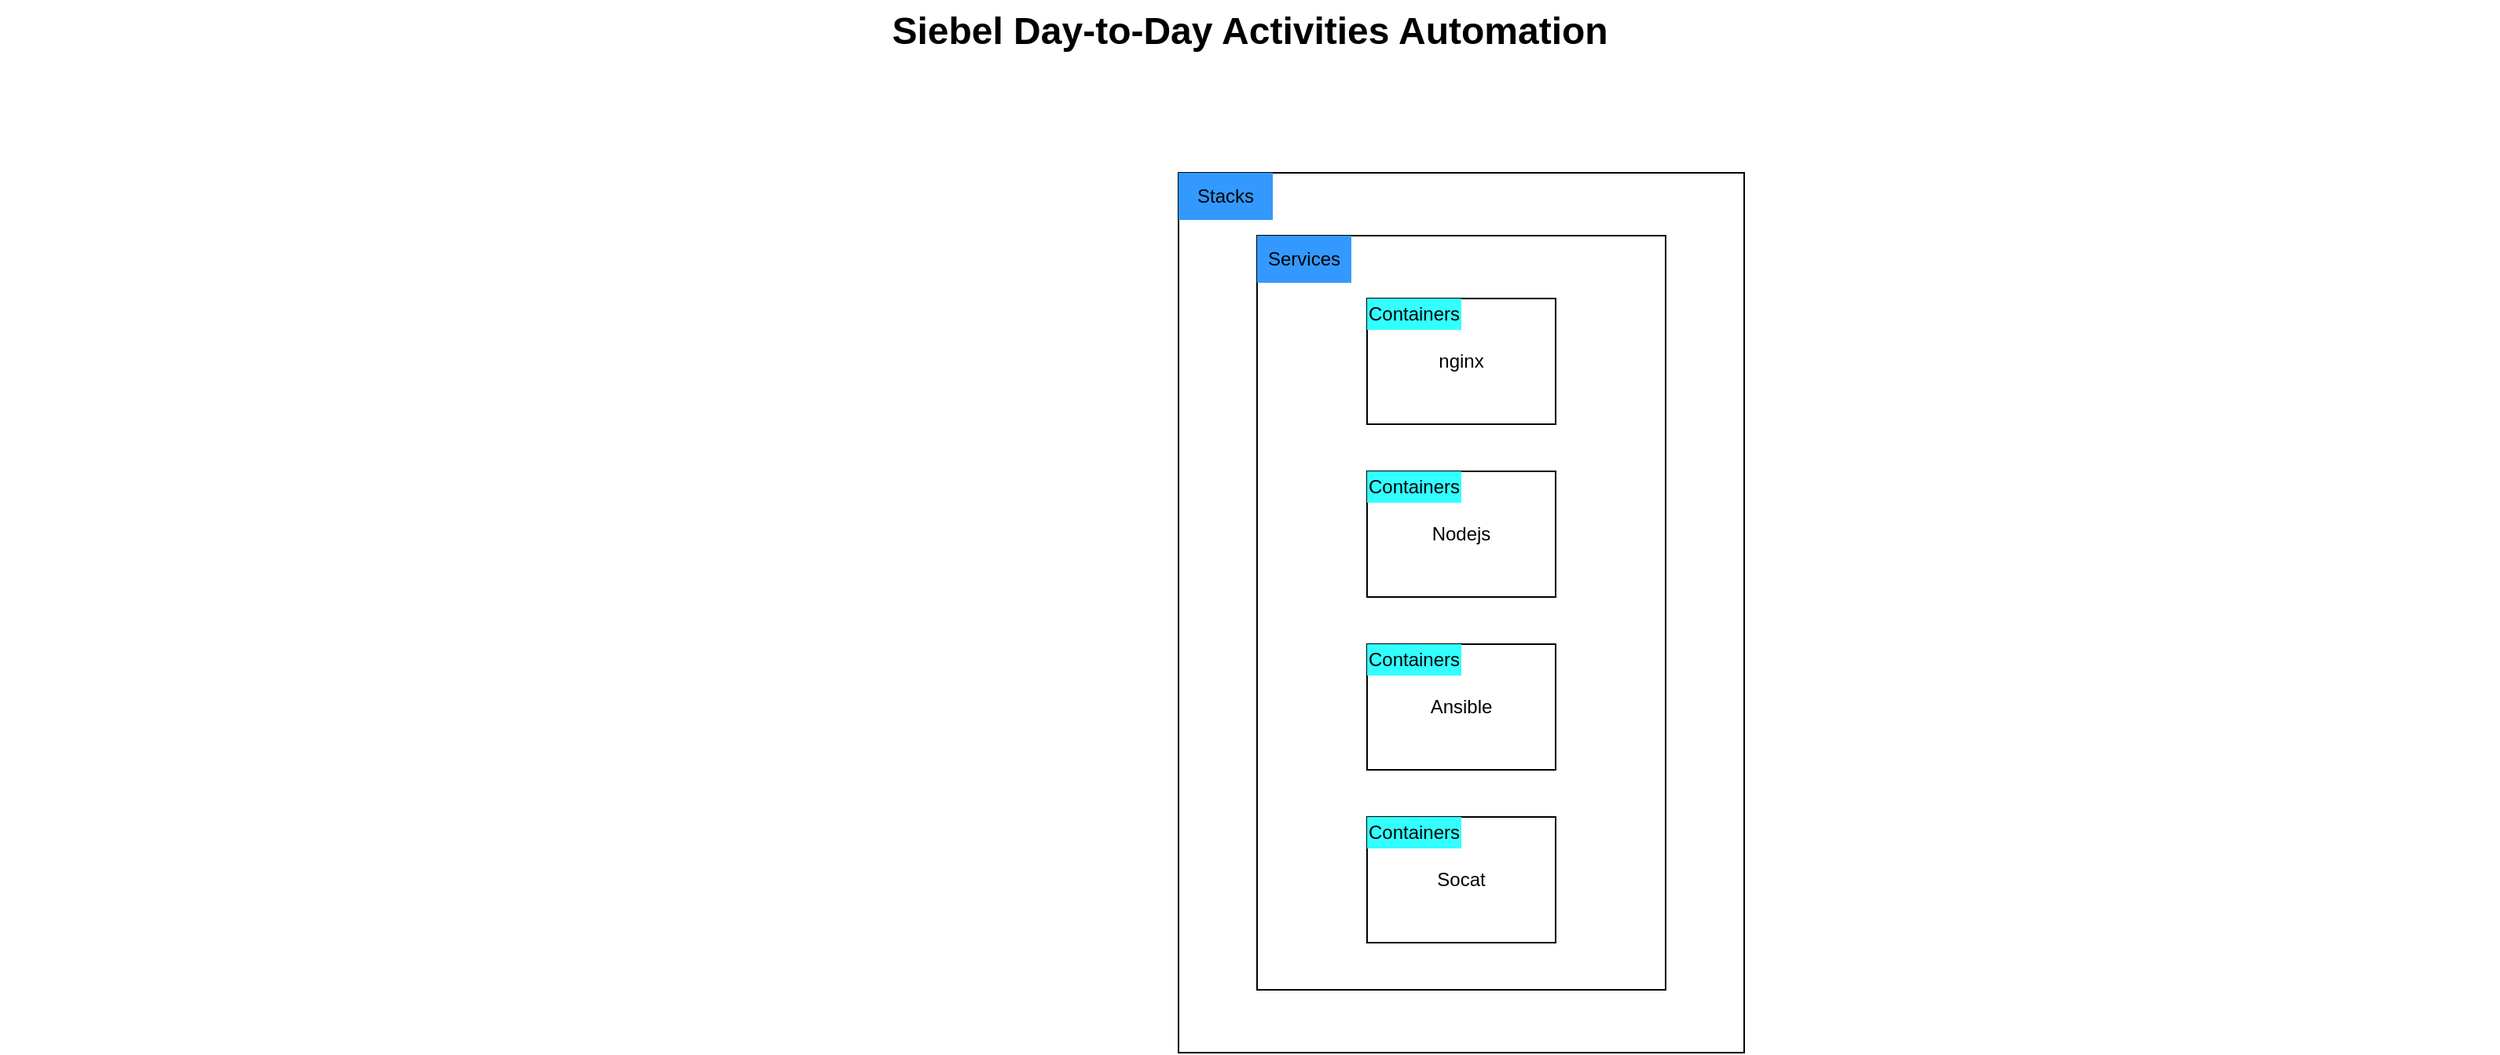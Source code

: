 <mxfile version="24.7.1" type="github">
  <diagram name="Page-1" id="74b105a0-9070-1c63-61bc-23e55f88626e">
    <mxGraphModel dx="1518" dy="614" grid="1" gridSize="10" guides="1" tooltips="1" connect="1" arrows="1" fold="1" page="1" pageScale="1.5" pageWidth="1169" pageHeight="826" background="none" math="0" shadow="0">
      <root>
        <mxCell id="0" style=";html=1;" />
        <mxCell id="1" style=";html=1;" parent="0" />
        <mxCell id="34JeTO5ERRIQhbOsIp2X-3" value="" style="rounded=0;whiteSpace=wrap;html=1;" vertex="1" parent="1">
          <mxGeometry x="830" y="150" width="360" height="560" as="geometry" />
        </mxCell>
        <mxCell id="10b056a9c633e61c-30" value="Siebel Day-to-Day Activities Automation" style="text;strokeColor=none;fillColor=none;html=1;fontSize=24;fontStyle=1;verticalAlign=middle;align=center;" parent="1" vertex="1">
          <mxGeometry x="80" y="40" width="1590" height="40" as="geometry" />
        </mxCell>
        <mxCell id="o_Yrqxy243uBN1DklZEX-1" value="" style="rounded=0;whiteSpace=wrap;html=1;" parent="1" vertex="1">
          <mxGeometry x="880" y="190" width="260" height="480" as="geometry" />
        </mxCell>
        <mxCell id="o_Yrqxy243uBN1DklZEX-3" value="nginx" style="rounded=0;whiteSpace=wrap;html=1;" parent="1" vertex="1">
          <mxGeometry x="950" y="230" width="120" height="80" as="geometry" />
        </mxCell>
        <mxCell id="o_Yrqxy243uBN1DklZEX-4" value="Services" style="text;html=1;align=center;verticalAlign=middle;whiteSpace=wrap;rounded=0;fillColor=#3399FF;" parent="1" vertex="1">
          <mxGeometry x="880" y="190" width="60" height="30" as="geometry" />
        </mxCell>
        <mxCell id="o_Yrqxy243uBN1DklZEX-5" value="Containers" style="text;html=1;align=center;verticalAlign=middle;whiteSpace=wrap;rounded=0;fillColor=#33FFFF;" parent="1" vertex="1">
          <mxGeometry x="950" y="230" width="60" height="20" as="geometry" />
        </mxCell>
        <mxCell id="o_Yrqxy243uBN1DklZEX-6" value="Nodejs" style="rounded=0;whiteSpace=wrap;html=1;" parent="1" vertex="1">
          <mxGeometry x="950" y="340" width="120" height="80" as="geometry" />
        </mxCell>
        <mxCell id="o_Yrqxy243uBN1DklZEX-7" value="Containers" style="text;html=1;align=center;verticalAlign=middle;whiteSpace=wrap;rounded=0;fillColor=#33FFFF;" parent="1" vertex="1">
          <mxGeometry x="950" y="340" width="60" height="20" as="geometry" />
        </mxCell>
        <mxCell id="o_Yrqxy243uBN1DklZEX-8" value="Ansible" style="rounded=0;whiteSpace=wrap;html=1;" parent="1" vertex="1">
          <mxGeometry x="950" y="450" width="120" height="80" as="geometry" />
        </mxCell>
        <mxCell id="o_Yrqxy243uBN1DklZEX-9" value="Containers" style="text;html=1;align=center;verticalAlign=middle;whiteSpace=wrap;rounded=0;fillColor=#33FFFF;" parent="1" vertex="1">
          <mxGeometry x="950" y="450" width="60" height="20" as="geometry" />
        </mxCell>
        <mxCell id="o_Yrqxy243uBN1DklZEX-10" value="Socat" style="rounded=0;whiteSpace=wrap;html=1;" parent="1" vertex="1">
          <mxGeometry x="950" y="560" width="120" height="80" as="geometry" />
        </mxCell>
        <mxCell id="o_Yrqxy243uBN1DklZEX-11" value="Containers" style="text;html=1;align=center;verticalAlign=middle;whiteSpace=wrap;rounded=0;fillColor=#33FFFF;" parent="1" vertex="1">
          <mxGeometry x="950" y="560" width="60" height="20" as="geometry" />
        </mxCell>
        <mxCell id="34JeTO5ERRIQhbOsIp2X-4" value="Stacks" style="text;html=1;align=center;verticalAlign=middle;whiteSpace=wrap;rounded=0;fillColor=#3399FF;" vertex="1" parent="1">
          <mxGeometry x="830" y="150" width="60" height="30" as="geometry" />
        </mxCell>
      </root>
    </mxGraphModel>
  </diagram>
</mxfile>

